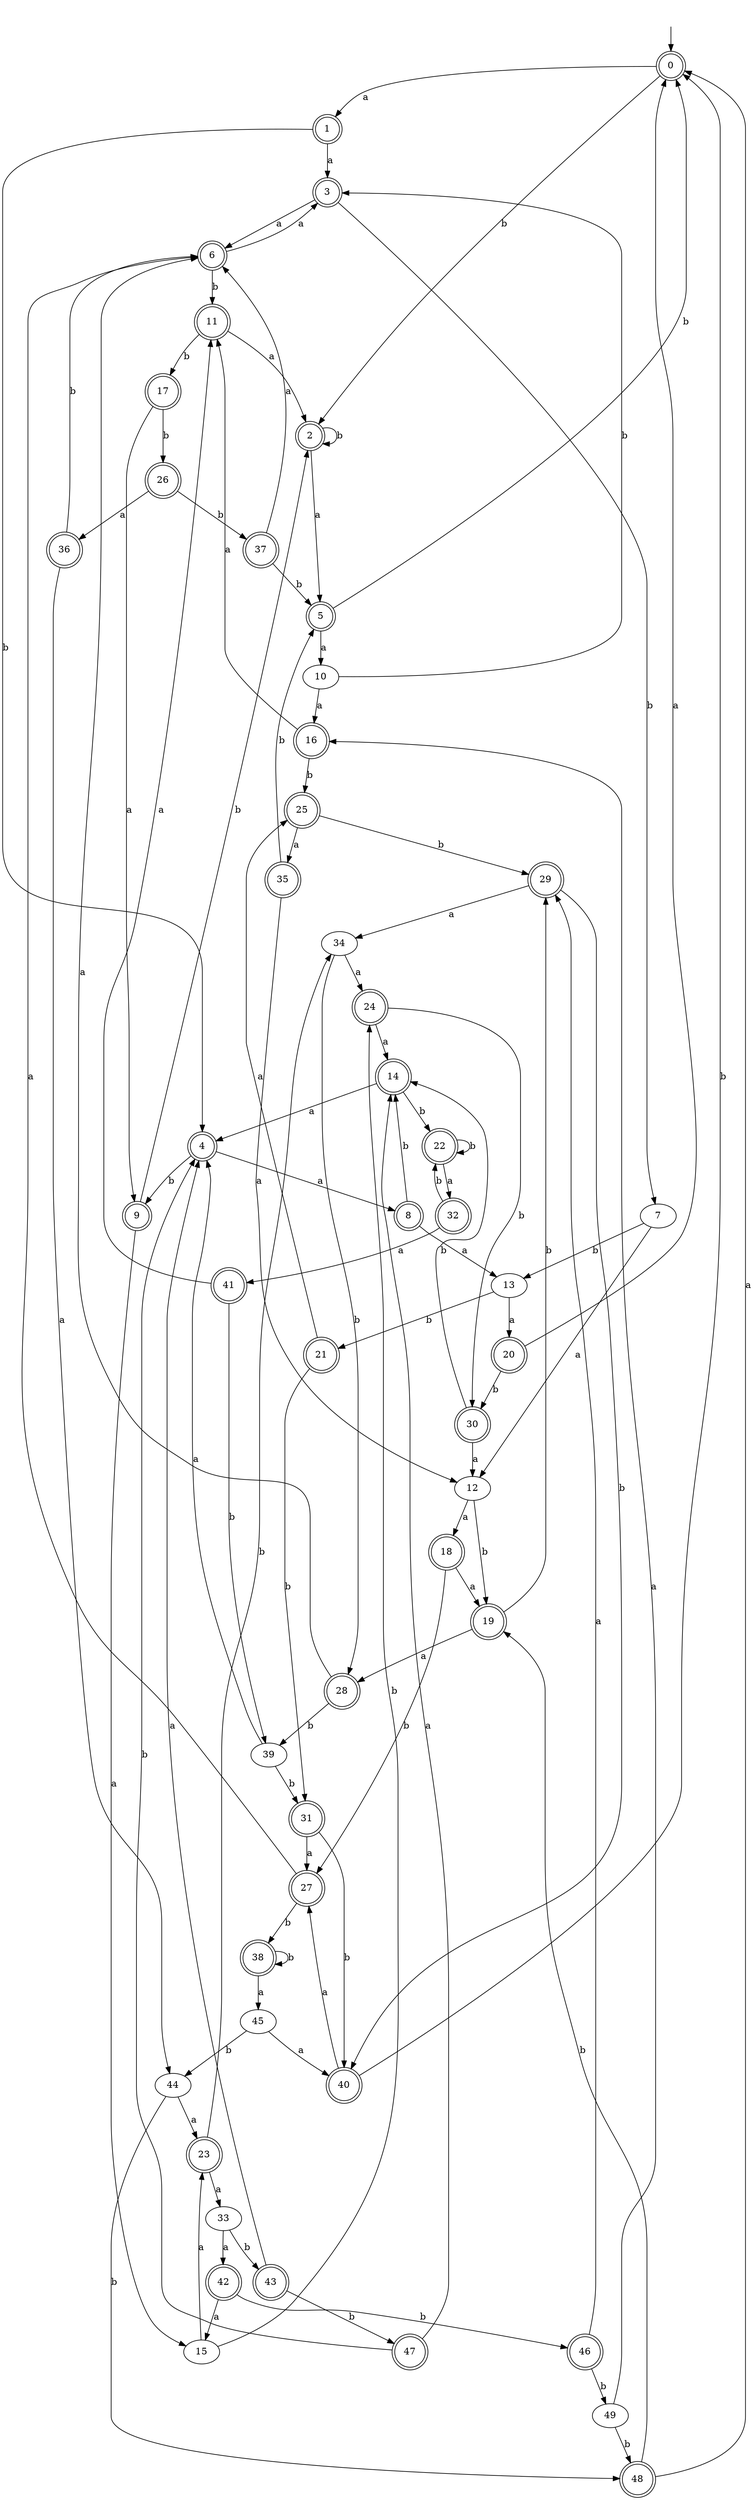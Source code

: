 digraph RandomDFA {
  __start0 [label="", shape=none];
  __start0 -> 0 [label=""];
  0 [shape=circle] [shape=doublecircle]
  0 -> 1 [label="a"]
  0 -> 2 [label="b"]
  1 [shape=doublecircle]
  1 -> 3 [label="a"]
  1 -> 4 [label="b"]
  2 [shape=doublecircle]
  2 -> 5 [label="a"]
  2 -> 2 [label="b"]
  3 [shape=doublecircle]
  3 -> 6 [label="a"]
  3 -> 7 [label="b"]
  4 [shape=doublecircle]
  4 -> 8 [label="a"]
  4 -> 9 [label="b"]
  5 [shape=doublecircle]
  5 -> 10 [label="a"]
  5 -> 0 [label="b"]
  6 [shape=doublecircle]
  6 -> 3 [label="a"]
  6 -> 11 [label="b"]
  7
  7 -> 12 [label="a"]
  7 -> 13 [label="b"]
  8 [shape=doublecircle]
  8 -> 13 [label="a"]
  8 -> 14 [label="b"]
  9 [shape=doublecircle]
  9 -> 15 [label="a"]
  9 -> 2 [label="b"]
  10
  10 -> 16 [label="a"]
  10 -> 3 [label="b"]
  11 [shape=doublecircle]
  11 -> 2 [label="a"]
  11 -> 17 [label="b"]
  12
  12 -> 18 [label="a"]
  12 -> 19 [label="b"]
  13
  13 -> 20 [label="a"]
  13 -> 21 [label="b"]
  14 [shape=doublecircle]
  14 -> 4 [label="a"]
  14 -> 22 [label="b"]
  15
  15 -> 23 [label="a"]
  15 -> 24 [label="b"]
  16 [shape=doublecircle]
  16 -> 11 [label="a"]
  16 -> 25 [label="b"]
  17 [shape=doublecircle]
  17 -> 9 [label="a"]
  17 -> 26 [label="b"]
  18 [shape=doublecircle]
  18 -> 19 [label="a"]
  18 -> 27 [label="b"]
  19 [shape=doublecircle]
  19 -> 28 [label="a"]
  19 -> 29 [label="b"]
  20 [shape=doublecircle]
  20 -> 0 [label="a"]
  20 -> 30 [label="b"]
  21 [shape=doublecircle]
  21 -> 25 [label="a"]
  21 -> 31 [label="b"]
  22 [shape=doublecircle]
  22 -> 32 [label="a"]
  22 -> 22 [label="b"]
  23 [shape=doublecircle]
  23 -> 33 [label="a"]
  23 -> 34 [label="b"]
  24 [shape=doublecircle]
  24 -> 14 [label="a"]
  24 -> 30 [label="b"]
  25 [shape=doublecircle]
  25 -> 35 [label="a"]
  25 -> 29 [label="b"]
  26 [shape=doublecircle]
  26 -> 36 [label="a"]
  26 -> 37 [label="b"]
  27 [shape=doublecircle]
  27 -> 6 [label="a"]
  27 -> 38 [label="b"]
  28 [shape=doublecircle]
  28 -> 6 [label="a"]
  28 -> 39 [label="b"]
  29 [shape=doublecircle]
  29 -> 34 [label="a"]
  29 -> 40 [label="b"]
  30 [shape=doublecircle]
  30 -> 12 [label="a"]
  30 -> 14 [label="b"]
  31 [shape=doublecircle]
  31 -> 27 [label="a"]
  31 -> 40 [label="b"]
  32 [shape=doublecircle]
  32 -> 41 [label="a"]
  32 -> 22 [label="b"]
  33
  33 -> 42 [label="a"]
  33 -> 43 [label="b"]
  34
  34 -> 24 [label="a"]
  34 -> 28 [label="b"]
  35 [shape=doublecircle]
  35 -> 12 [label="a"]
  35 -> 5 [label="b"]
  36 [shape=doublecircle]
  36 -> 44 [label="a"]
  36 -> 6 [label="b"]
  37 [shape=doublecircle]
  37 -> 6 [label="a"]
  37 -> 5 [label="b"]
  38 [shape=doublecircle]
  38 -> 45 [label="a"]
  38 -> 38 [label="b"]
  39
  39 -> 4 [label="a"]
  39 -> 31 [label="b"]
  40 [shape=doublecircle]
  40 -> 27 [label="a"]
  40 -> 0 [label="b"]
  41 [shape=doublecircle]
  41 -> 11 [label="a"]
  41 -> 39 [label="b"]
  42 [shape=doublecircle]
  42 -> 15 [label="a"]
  42 -> 46 [label="b"]
  43 [shape=doublecircle]
  43 -> 4 [label="a"]
  43 -> 47 [label="b"]
  44
  44 -> 23 [label="a"]
  44 -> 48 [label="b"]
  45
  45 -> 40 [label="a"]
  45 -> 44 [label="b"]
  46 [shape=doublecircle]
  46 -> 29 [label="a"]
  46 -> 49 [label="b"]
  47 [shape=doublecircle]
  47 -> 14 [label="a"]
  47 -> 4 [label="b"]
  48 [shape=doublecircle]
  48 -> 0 [label="a"]
  48 -> 19 [label="b"]
  49
  49 -> 16 [label="a"]
  49 -> 48 [label="b"]
}
